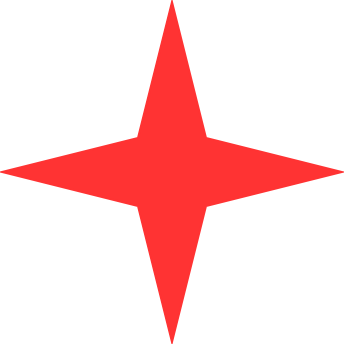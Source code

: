 <mxfile version="22.0.3" type="device">
  <diagram name="Page-1" id="DIyiCXhy0-kuyBT9qirS">
    <mxGraphModel dx="1710" dy="1142" grid="1" gridSize="10" guides="1" tooltips="1" connect="1" arrows="1" fold="1" page="1" pageScale="1" pageWidth="800" pageHeight="800" math="0" shadow="0">
      <root>
        <mxCell id="0" />
        <mxCell id="1" parent="0" />
        <mxCell id="lnK3_oxfZMVSXyFm2sji-4" value="" style="verticalLabelPosition=bottom;verticalAlign=top;html=1;shape=mxgraph.basic.4_point_star_2;dx=0.8;fillColor=#FF3333;strokeColor=#FF3333;" parent="1" vertex="1">
          <mxGeometry x="315" y="315" width="170" height="170" as="geometry" />
        </mxCell>
      </root>
    </mxGraphModel>
  </diagram>
</mxfile>
